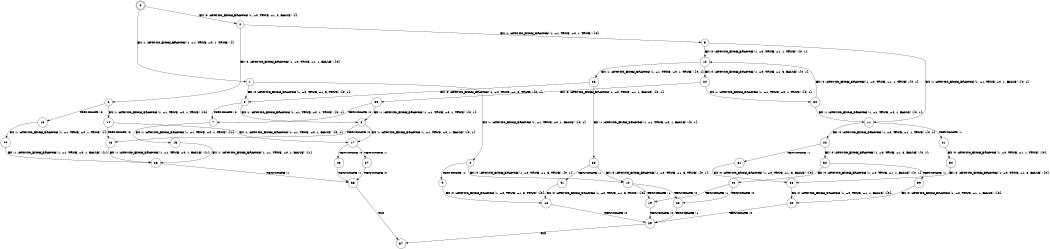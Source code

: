 digraph BCG {
size = "7, 10.5";
center = TRUE;
node [shape = circle];
0 [peripheries = 2];
0 -> 1 [label = "EX !1 !ATOMIC_EXCH_BRANCH (1, +1, TRUE, +0, 1, TRUE) !{}"];
0 -> 2 [label = "EX !0 !ATOMIC_EXCH_BRANCH (1, +0, TRUE, +1, 3, FALSE) !{}"];
1 -> 3 [label = "EX !0 !ATOMIC_EXCH_BRANCH (1, +0, TRUE, +1, 3, TRUE) !{0, 1}"];
1 -> 4 [label = "EX !1 !ATOMIC_EXCH_BRANCH (1, +1, TRUE, +0, 1, FALSE) !{0, 1}"];
2 -> 5 [label = "EX !1 !ATOMIC_EXCH_BRANCH (1, +1, TRUE, +0, 1, TRUE) !{0}"];
2 -> 6 [label = "EX !0 !ATOMIC_EXCH_BRANCH (1, +0, TRUE, +1, 1, FALSE) !{0}"];
3 -> 7 [label = "TERMINATE !0"];
3 -> 8 [label = "EX !1 !ATOMIC_EXCH_BRANCH (1, +1, TRUE, +0, 1, TRUE) !{0, 1}"];
4 -> 9 [label = "TERMINATE !1"];
4 -> 10 [label = "EX !0 !ATOMIC_EXCH_BRANCH (1, +0, TRUE, +1, 3, TRUE) !{0, 1}"];
5 -> 11 [label = "EX !1 !ATOMIC_EXCH_BRANCH (1, +1, TRUE, +0, 1, FALSE) !{0, 1}"];
5 -> 12 [label = "EX !0 !ATOMIC_EXCH_BRANCH (1, +0, TRUE, +1, 1, TRUE) !{0, 1}"];
6 -> 13 [label = "TERMINATE !0"];
6 -> 14 [label = "EX !1 !ATOMIC_EXCH_BRANCH (1, +1, TRUE, +0, 1, TRUE) !{0}"];
7 -> 15 [label = "EX !1 !ATOMIC_EXCH_BRANCH (1, +1, TRUE, +0, 1, TRUE) !{1}"];
8 -> 16 [label = "TERMINATE !0"];
8 -> 17 [label = "EX !1 !ATOMIC_EXCH_BRANCH (1, +1, TRUE, +0, 1, FALSE) !{0, 1}"];
9 -> 18 [label = "EX !0 !ATOMIC_EXCH_BRANCH (1, +0, TRUE, +1, 3, TRUE) !{0}"];
10 -> 19 [label = "TERMINATE !1"];
10 -> 20 [label = "TERMINATE !0"];
11 -> 21 [label = "TERMINATE !1"];
11 -> 22 [label = "EX !0 !ATOMIC_EXCH_BRANCH (1, +0, TRUE, +1, 1, TRUE) !{0, 1}"];
12 -> 23 [label = "EX !1 !ATOMIC_EXCH_BRANCH (1, +1, TRUE, +0, 1, TRUE) !{0, 1}"];
12 -> 24 [label = "EX !0 !ATOMIC_EXCH_BRANCH (1, +0, TRUE, +1, 3, FALSE) !{0, 1}"];
13 -> 25 [label = "EX !1 !ATOMIC_EXCH_BRANCH (1, +1, TRUE, +0, 1, TRUE) !{}"];
14 -> 16 [label = "TERMINATE !0"];
14 -> 17 [label = "EX !1 !ATOMIC_EXCH_BRANCH (1, +1, TRUE, +0, 1, FALSE) !{0, 1}"];
15 -> 26 [label = "EX !1 !ATOMIC_EXCH_BRANCH (1, +1, TRUE, +0, 1, FALSE) !{1}"];
16 -> 26 [label = "EX !1 !ATOMIC_EXCH_BRANCH (1, +1, TRUE, +0, 1, FALSE) !{1}"];
17 -> 27 [label = "TERMINATE !1"];
17 -> 28 [label = "TERMINATE !0"];
18 -> 29 [label = "TERMINATE !0"];
19 -> 29 [label = "TERMINATE !0"];
20 -> 29 [label = "TERMINATE !1"];
21 -> 30 [label = "EX !0 !ATOMIC_EXCH_BRANCH (1, +0, TRUE, +1, 1, TRUE) !{0}"];
22 -> 31 [label = "TERMINATE !1"];
22 -> 32 [label = "EX !0 !ATOMIC_EXCH_BRANCH (1, +0, TRUE, +1, 3, FALSE) !{0, 1}"];
23 -> 33 [label = "EX !1 !ATOMIC_EXCH_BRANCH (1, +1, TRUE, +0, 1, FALSE) !{0, 1}"];
23 -> 3 [label = "EX !0 !ATOMIC_EXCH_BRANCH (1, +0, TRUE, +1, 3, TRUE) !{0, 1}"];
24 -> 34 [label = "EX !1 !ATOMIC_EXCH_BRANCH (1, +1, TRUE, +0, 1, TRUE) !{0, 1}"];
24 -> 35 [label = "EX !0 !ATOMIC_EXCH_BRANCH (1, +0, TRUE, +1, 1, FALSE) !{0, 1}"];
25 -> 26 [label = "EX !1 !ATOMIC_EXCH_BRANCH (1, +1, TRUE, +0, 1, FALSE) !{1}"];
26 -> 36 [label = "TERMINATE !1"];
27 -> 36 [label = "TERMINATE !0"];
28 -> 36 [label = "TERMINATE !1"];
29 -> 37 [label = "exit"];
30 -> 38 [label = "EX !0 !ATOMIC_EXCH_BRANCH (1, +0, TRUE, +1, 3, FALSE) !{0}"];
31 -> 38 [label = "EX !0 !ATOMIC_EXCH_BRANCH (1, +0, TRUE, +1, 3, FALSE) !{0}"];
32 -> 39 [label = "TERMINATE !1"];
32 -> 40 [label = "EX !0 !ATOMIC_EXCH_BRANCH (1, +0, TRUE, +1, 1, FALSE) !{0, 1}"];
33 -> 41 [label = "TERMINATE !1"];
33 -> 10 [label = "EX !0 !ATOMIC_EXCH_BRANCH (1, +0, TRUE, +1, 3, TRUE) !{0, 1}"];
34 -> 11 [label = "EX !1 !ATOMIC_EXCH_BRANCH (1, +1, TRUE, +0, 1, FALSE) !{0, 1}"];
34 -> 12 [label = "EX !0 !ATOMIC_EXCH_BRANCH (1, +0, TRUE, +1, 1, TRUE) !{0, 1}"];
35 -> 7 [label = "TERMINATE !0"];
35 -> 8 [label = "EX !1 !ATOMIC_EXCH_BRANCH (1, +1, TRUE, +0, 1, TRUE) !{0, 1}"];
36 -> 37 [label = "exit"];
38 -> 42 [label = "EX !0 !ATOMIC_EXCH_BRANCH (1, +0, TRUE, +1, 1, FALSE) !{0}"];
39 -> 42 [label = "EX !0 !ATOMIC_EXCH_BRANCH (1, +0, TRUE, +1, 1, FALSE) !{0}"];
40 -> 19 [label = "TERMINATE !1"];
40 -> 20 [label = "TERMINATE !0"];
41 -> 18 [label = "EX !0 !ATOMIC_EXCH_BRANCH (1, +0, TRUE, +1, 3, TRUE) !{0}"];
42 -> 29 [label = "TERMINATE !0"];
}

